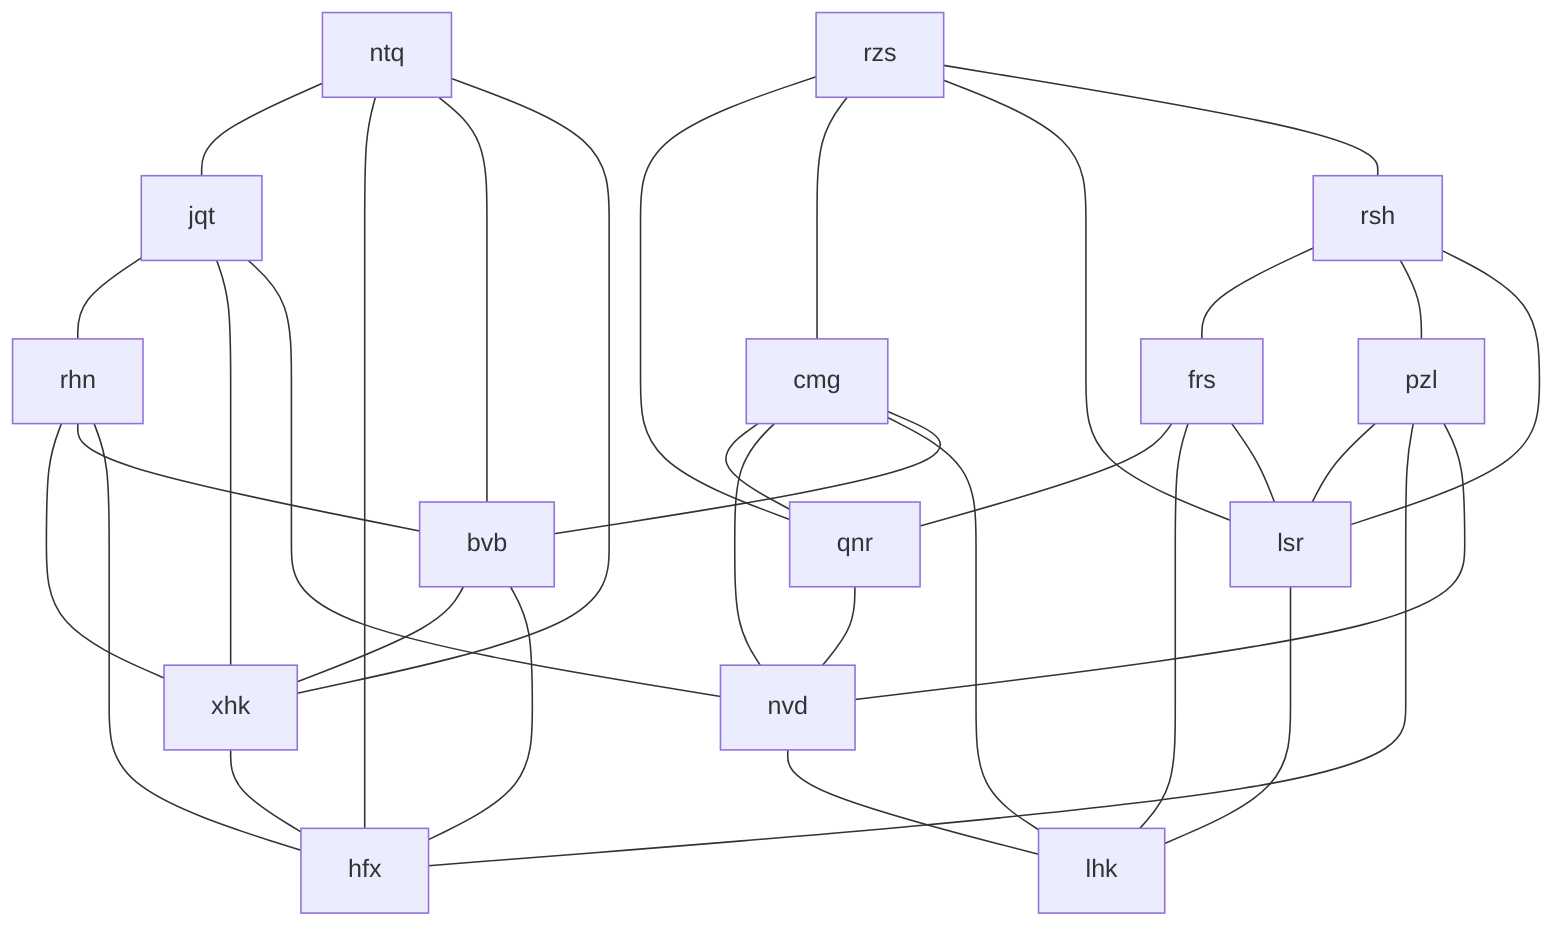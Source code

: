 flowchart
    bvb --- xhk
    bvb --- hfx
    cmg --- qnr
    cmg --- nvd
    cmg --- lhk
    cmg --- bvb
    frs --- qnr
    frs --- lhk
    frs --- lsr
    jqt --- rhn
    jqt --- xhk
    jqt --- nvd
    lsr --- lhk
    ntq --- jqt
    ntq --- hfx
    ntq --- bvb
    ntq --- xhk
    nvd --- lhk
    pzl --- lsr
    pzl --- hfx
    pzl --- nvd
    qnr --- nvd
    rhn --- xhk
    rhn --- bvb
    rhn --- hfx
    rsh --- frs
    rsh --- pzl
    rsh --- lsr
    rzs --- qnr
    rzs --- cmg
    rzs --- lsr
    rzs --- rsh
    xhk --- hfx